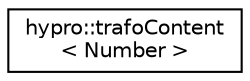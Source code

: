 digraph "Graphical Class Hierarchy"
{
  edge [fontname="Helvetica",fontsize="10",labelfontname="Helvetica",labelfontsize="10"];
  node [fontname="Helvetica",fontsize="10",shape=record];
  rankdir="LR";
  Node0 [label="hypro::trafoContent\l\< Number \>",height=0.2,width=0.4,color="black", fillcolor="white", style="filled",URL="$structhypro_1_1trafoContent.html"];
}
